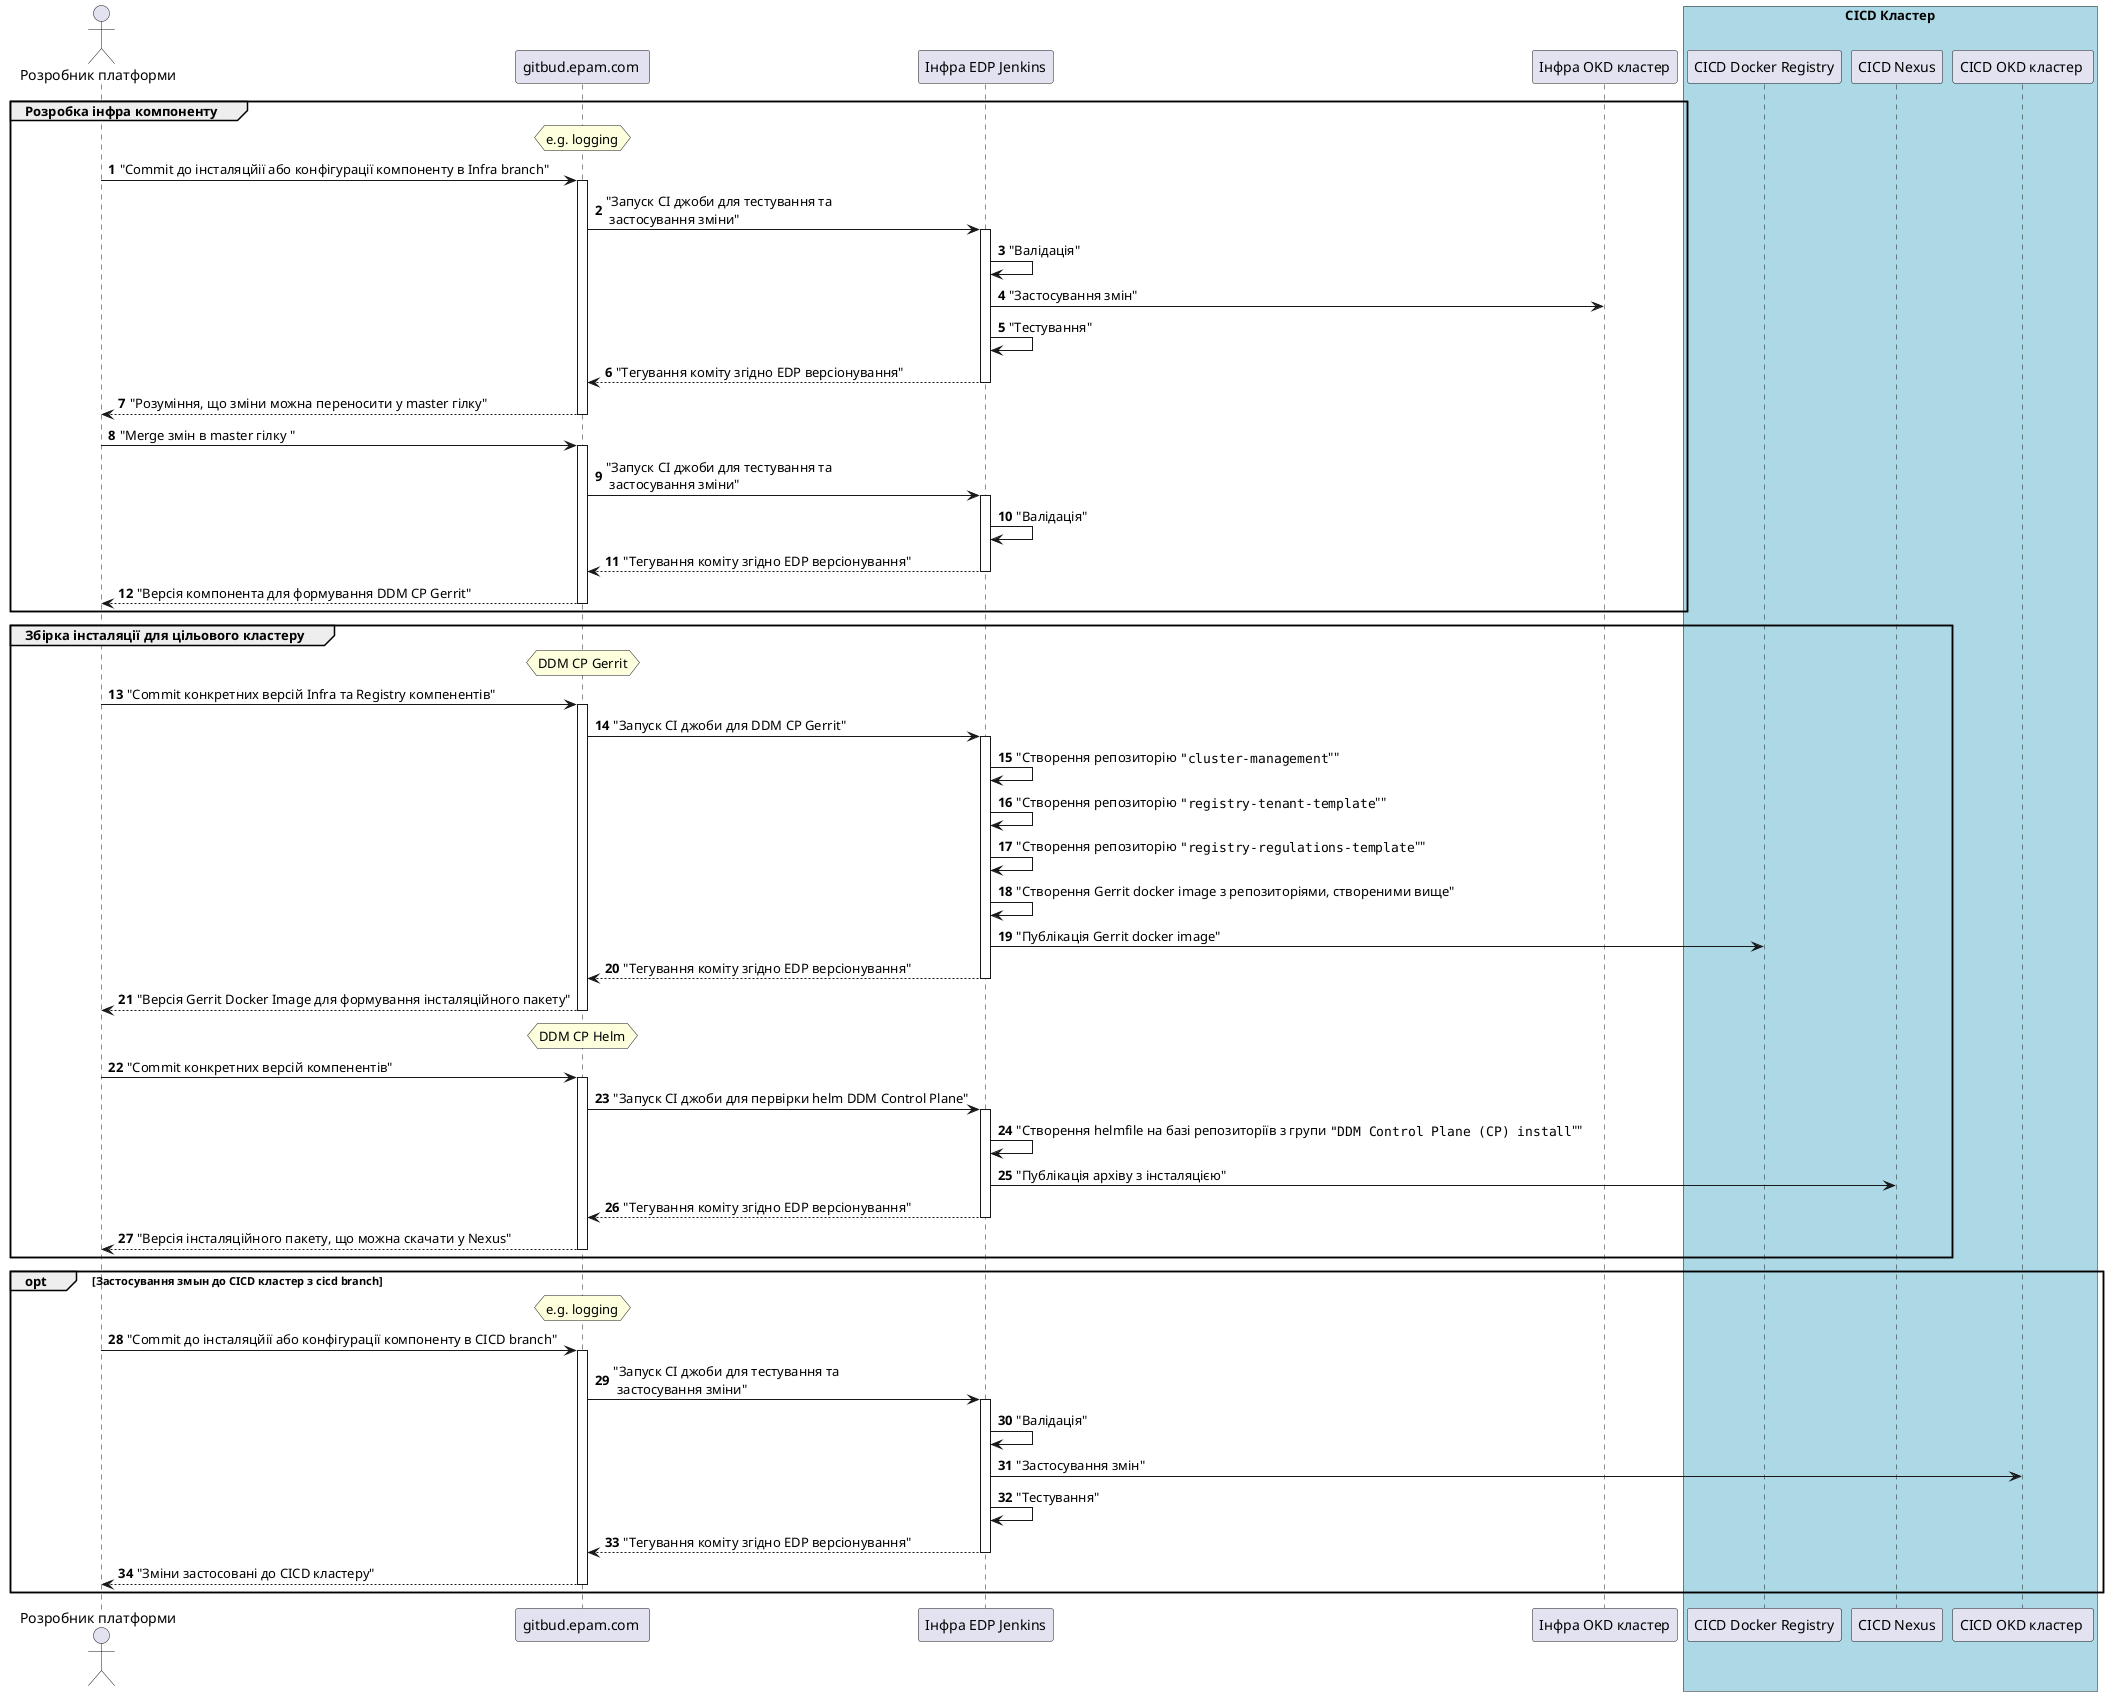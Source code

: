 @startuml
actor "Розробник платформи" as devops order 10
participant "gitbud.epam.com " as gitbud  order 30
participant "Інфра EDP Jenkins" as infra_jenkins  order 40
participant "Інфра OKD кластер" as infra_cluster  order 50
box "CICD Кластер" #LightBlue
  participant "CICD Docker Registry" as cicd_docker_registry  order 60
  participant "CICD Nexus" as cicd_nexus  order 70
  participant "CICD OKD кластер " as cicd_cluster  order 80
end box

autonumber

group Розробка інфра компоненту
  hnote over gitbud : e.g. logging
  devops -> gitbud: "Commit до інсталяцйії або конфігурації компоненту в Infra branch"
  activate gitbud
    gitbud -> infra_jenkins: "Запуск CI джоби для тестування та\n застосування зміни"
    activate infra_jenkins
      infra_jenkins -> infra_jenkins: "Валідація"
      infra_jenkins -> infra_cluster: "Застосування змін"
      infra_jenkins -> infra_jenkins: "Тестування"
      gitbud <-- infra_jenkins: "Тегування коміту згідно EDP версіонування"
    deactivate infra_jenkins
    devops <-- gitbud: "Розуміння, що зміни можна переносити у master гілку"
  deactivate gitbud
  devops -> gitbud: "Merge змін в master гілку "
  activate gitbud
    gitbud -> infra_jenkins: "Запуск CI джоби для тестування та\n застосування зміни"
    activate infra_jenkins
      infra_jenkins -> infra_jenkins: "Валідація"
      gitbud <-- infra_jenkins: "Тегування коміту згідно EDP версіонування"
    deactivate infra_jenkins
    devops <-- gitbud: "Версія компонента для формування DDM CP Gerrit"
  deactivate gitbud
end

group Збірка інсталяції для цільового кластеру
  hnote over gitbud : DDM CP Gerrit
  devops -> gitbud: "Commit конкретних версій Infra та Registry компенентів"
  activate gitbud
    gitbud -> infra_jenkins: "Запуск CI джоби для DDM CP Gerrit"
    activate infra_jenkins
      infra_jenkins -> infra_jenkins: "Створення репозиторію """cluster-management""""
      infra_jenkins -> infra_jenkins: "Створення репозиторію """registry-tenant-template""""
      infra_jenkins -> infra_jenkins: "Створення репозиторію """registry-regulations-template""""
      infra_jenkins -> infra_jenkins: "Створення Gerrit docker image з репозиторіями, створеними вище"
      infra_jenkins -> cicd_docker_registry: "Публікація Gerrit docker image"
      gitbud <-- infra_jenkins: "Тегування коміту згідно EDP версіонування"
    deactivate infra_jenkins
    devops <-- gitbud: "Версія Gerrit Docker Image для формування інсталяційного пакету"
  deactivate gitbud
  hnote over gitbud : DDM CP Helm
  devops -> gitbud: "Commit конкретних версій компенентів"
  activate gitbud
  gitbud -> infra_jenkins: "Запуск CI джоби для первірки helm DDM Control Plane"
    activate infra_jenkins
      infra_jenkins -> infra_jenkins: "Створення helmfile на базі репозиторіїв з групи """DDM Control Plane (CP) install""""
      infra_jenkins -> cicd_nexus: "Публікація архіву з інсталяцією"
      gitbud <-- infra_jenkins: "Тегування коміту згідно EDP версіонування"
    deactivate infra_jenkins
    devops <-- gitbud: "Версія інсталяційного пакету, що можна скачати у Nexus"
  deactivate gitbud
end


opt Застосування змын до CICD кластер з cicd branch
  hnote over gitbud : e.g. logging
  devops -> gitbud: "Commit до інсталяцйії або конфігурації компоненту в CICD branch"
  activate gitbud
    gitbud -> infra_jenkins: "Запуск CI джоби для тестування та\n застосування зміни"
    activate infra_jenkins
      infra_jenkins -> infra_jenkins: "Валідація"
      infra_jenkins -> cicd_cluster: "Застосування змін"
      infra_jenkins -> infra_jenkins: "Тестування"
      gitbud <-- infra_jenkins: "Тегування коміту згідно EDP версіонування"
    deactivate infra_jenkins
    devops <-- gitbud: "Зміни застосовані до CICD кластеру"
  deactivate gitbud
end

@enduml